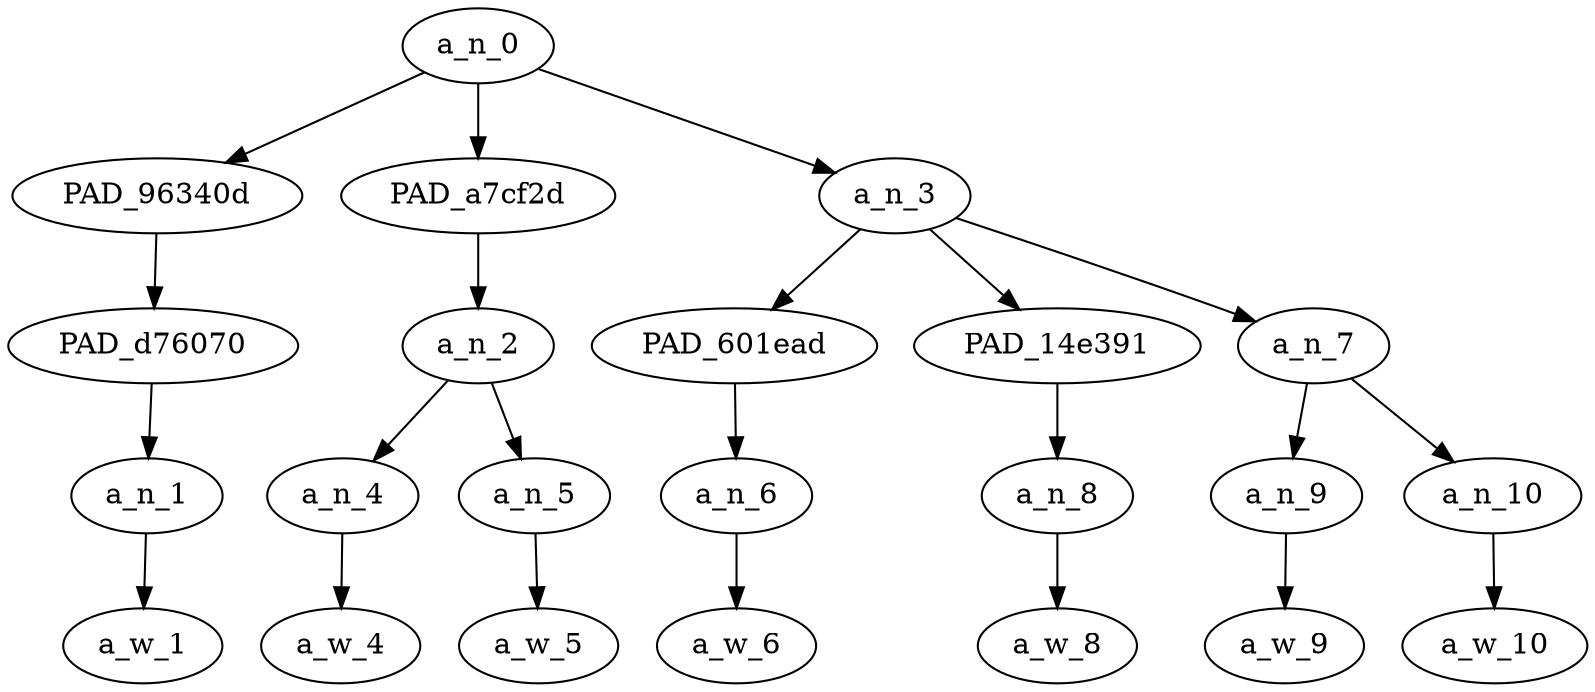 strict digraph "" {
	a_n_0	[div_dir=1,
		index=0,
		level=4,
		pos="2.0,4!",
		text_span="[0, 1, 2, 3, 4, 5, 6]",
		value=0.99999999];
	PAD_96340d	[div_dir=1,
		index=0,
		level=3,
		pos="0.0,3!",
		text_span="[0]",
		value=0.07787590];
	a_n_0 -> PAD_96340d;
	PAD_a7cf2d	[div_dir=1,
		index=1,
		level=3,
		pos="1.5,3!",
		text_span="[1, 2]",
		value=0.19660391];
	a_n_0 -> PAD_a7cf2d;
	a_n_3	[div_dir=1,
		index=2,
		level=3,
		pos="4.5,3!",
		text_span="[3, 4, 5, 6]",
		value=0.72519452];
	a_n_0 -> a_n_3;
	PAD_d76070	[div_dir=1,
		index=0,
		level=2,
		pos="0.0,2!",
		text_span="[0]",
		value=0.07787590];
	PAD_96340d -> PAD_d76070;
	a_n_1	[div_dir=1,
		index=0,
		level=1,
		pos="0.0,1!",
		text_span="[0]",
		value=0.07787590];
	PAD_d76070 -> a_n_1;
	a_w_1	[div_dir=0,
		index=0,
		level=0,
		pos="0,0!",
		text_span="[0]",
		value="<user>"];
	a_n_1 -> a_w_1;
	a_n_2	[div_dir=1,
		index=1,
		level=2,
		pos="1.5,2!",
		text_span="[1, 2]",
		value=0.19660391];
	PAD_a7cf2d -> a_n_2;
	a_n_4	[div_dir=1,
		index=1,
		level=1,
		pos="1.0,1!",
		text_span="[1]",
		value=0.09332546];
	a_n_2 -> a_n_4;
	a_n_5	[div_dir=-1,
		index=2,
		level=1,
		pos="2.0,1!",
		text_span="[2]",
		value=0.10320316];
	a_n_2 -> a_n_5;
	a_w_4	[div_dir=0,
		index=1,
		level=0,
		pos="1,0!",
		text_span="[1]",
		value=i];
	a_n_4 -> a_w_4;
	a_w_5	[div_dir=0,
		index=2,
		level=0,
		pos="2,0!",
		text_span="[2]",
		value=fucking];
	a_n_5 -> a_w_5;
	PAD_601ead	[div_dir=-1,
		index=2,
		level=2,
		pos="3.0,2!",
		text_span="[3]",
		value=0.16183113];
	a_n_3 -> PAD_601ead;
	PAD_14e391	[div_dir=1,
		index=4,
		level=2,
		pos="6.0,2!",
		text_span="[6]",
		value=0.30533187];
	a_n_3 -> PAD_14e391;
	a_n_7	[div_dir=1,
		index=3,
		level=2,
		pos="4.5,2!",
		text_span="[4, 5]",
		value=0.25771022];
	a_n_3 -> a_n_7;
	a_n_6	[div_dir=-1,
		index=3,
		level=1,
		pos="3.0,1!",
		text_span="[3]",
		value=0.16183113];
	PAD_601ead -> a_n_6;
	a_w_6	[div_dir=0,
		index=3,
		level=0,
		pos="3,0!",
		text_span="[3]",
		value=hate];
	a_n_6 -> a_w_6;
	a_n_8	[div_dir=1,
		index=6,
		level=1,
		pos="6.0,1!",
		text_span="[6]",
		value=0.30533187];
	PAD_14e391 -> a_n_8;
	a_w_8	[div_dir=0,
		index=6,
		level=0,
		pos="6,0!",
		text_span="[6]",
		value=legit];
	a_n_8 -> a_w_8;
	a_n_9	[div_dir=1,
		index=4,
		level=1,
		pos="4.0,1!",
		text_span="[4]",
		value=0.10644299];
	a_n_7 -> a_n_9;
	a_n_10	[div_dir=1,
		index=5,
		level=1,
		pos="5.0,1!",
		text_span="[5]",
		value=0.15077821];
	a_n_7 -> a_n_10;
	a_w_9	[div_dir=0,
		index=4,
		level=0,
		pos="4,0!",
		text_span="[4]",
		value=that];
	a_n_9 -> a_w_9;
	a_w_10	[div_dir=0,
		index=5,
		level=0,
		pos="5,0!",
		text_span="[5]",
		value=man];
	a_n_10 -> a_w_10;
}
